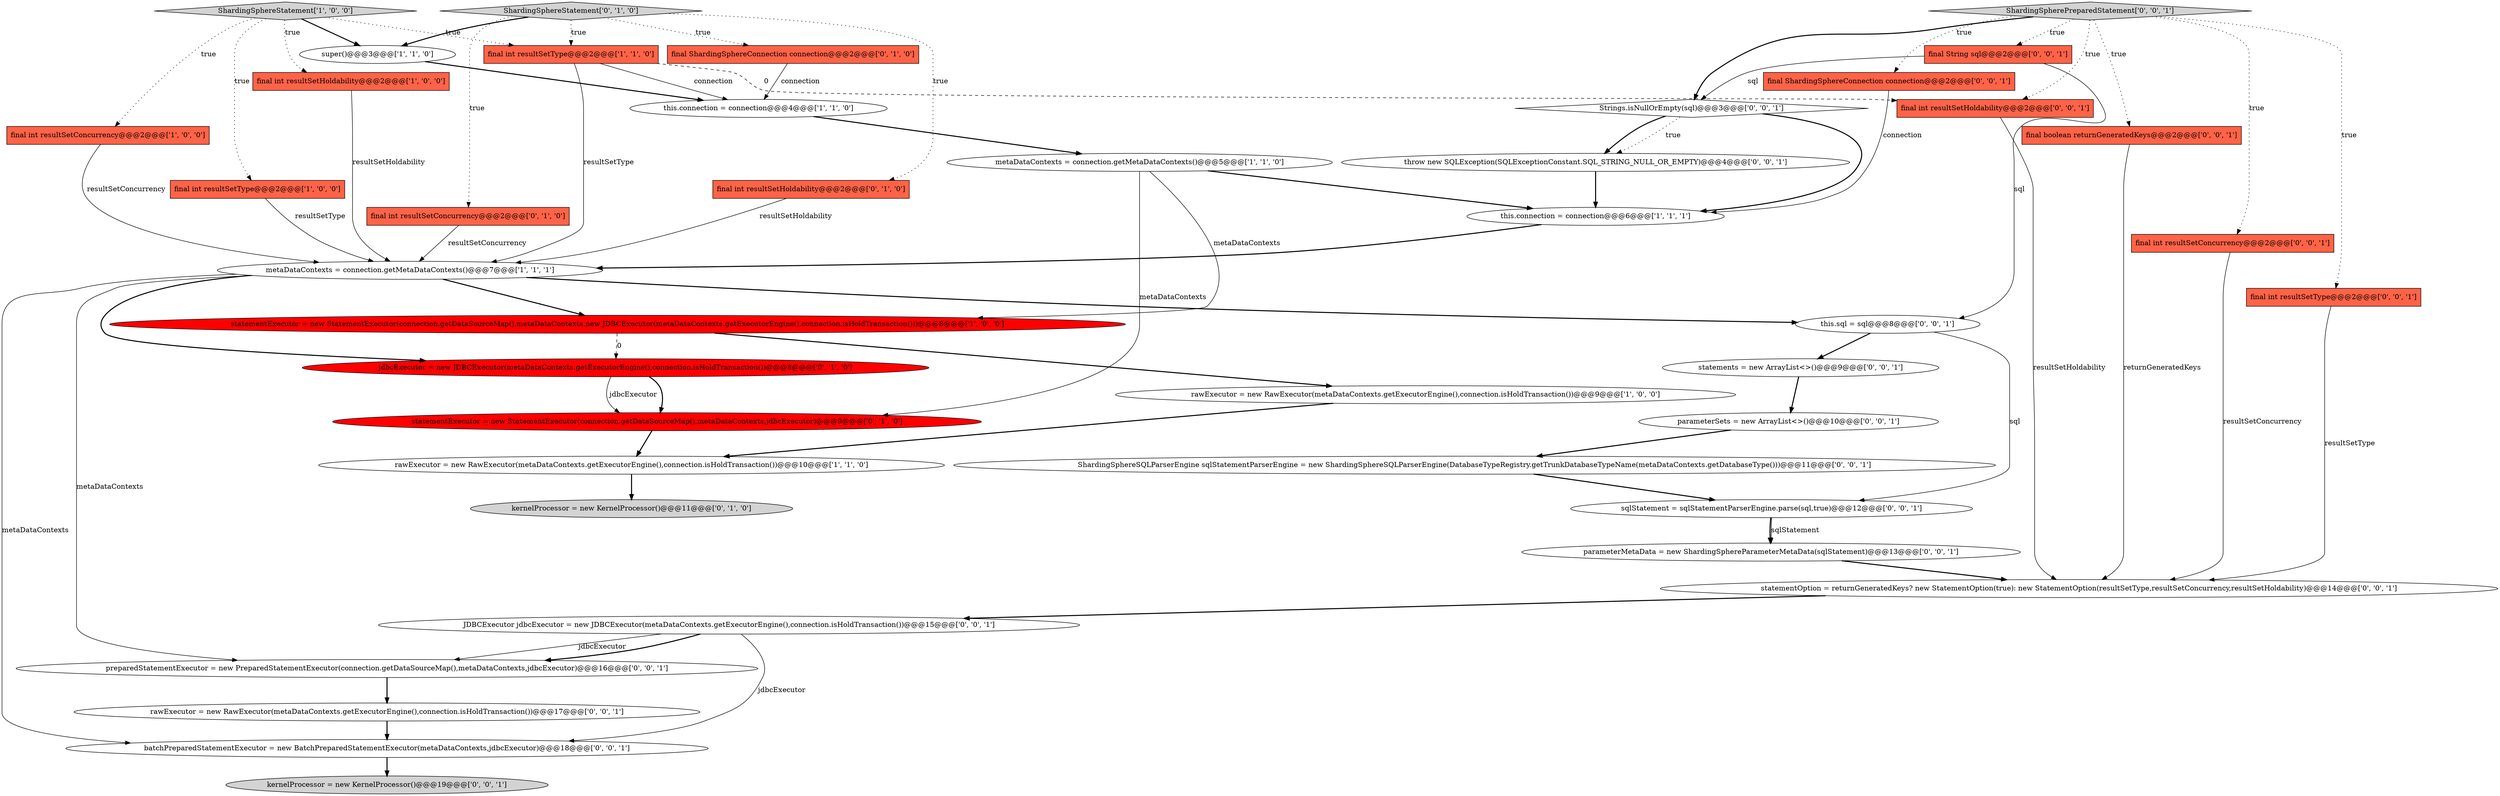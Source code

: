 digraph {
35 [style = filled, label = "sqlStatement = sqlStatementParserEngine.parse(sql,true)@@@12@@@['0', '0', '1']", fillcolor = white, shape = ellipse image = "AAA0AAABBB3BBB"];
2 [style = filled, label = "final int resultSetHoldability@@@2@@@['1', '0', '0']", fillcolor = tomato, shape = box image = "AAA0AAABBB1BBB"];
33 [style = filled, label = "final boolean returnGeneratedKeys@@@2@@@['0', '0', '1']", fillcolor = tomato, shape = box image = "AAA0AAABBB3BBB"];
7 [style = filled, label = "metaDataContexts = connection.getMetaDataContexts()@@@7@@@['1', '1', '1']", fillcolor = white, shape = ellipse image = "AAA0AAABBB1BBB"];
17 [style = filled, label = "jdbcExecutor = new JDBCExecutor(metaDataContexts.getExecutorEngine(),connection.isHoldTransaction())@@@8@@@['0', '1', '0']", fillcolor = red, shape = ellipse image = "AAA1AAABBB2BBB"];
40 [style = filled, label = "final int resultSetHoldability@@@2@@@['0', '0', '1']", fillcolor = tomato, shape = box image = "AAA0AAABBB3BBB"];
29 [style = filled, label = "final ShardingSphereConnection connection@@@2@@@['0', '0', '1']", fillcolor = tomato, shape = box image = "AAA0AAABBB3BBB"];
9 [style = filled, label = "this.connection = connection@@@4@@@['1', '1', '0']", fillcolor = white, shape = ellipse image = "AAA0AAABBB1BBB"];
32 [style = filled, label = "statementOption = returnGeneratedKeys? new StatementOption(true): new StatementOption(resultSetType,resultSetConcurrency,resultSetHoldability)@@@14@@@['0', '0', '1']", fillcolor = white, shape = ellipse image = "AAA0AAABBB3BBB"];
25 [style = filled, label = "Strings.isNullOrEmpty(sql)@@@3@@@['0', '0', '1']", fillcolor = white, shape = diamond image = "AAA0AAABBB3BBB"];
30 [style = filled, label = "throw new SQLException(SQLExceptionConstant.SQL_STRING_NULL_OR_EMPTY)@@@4@@@['0', '0', '1']", fillcolor = white, shape = ellipse image = "AAA0AAABBB3BBB"];
36 [style = filled, label = "parameterMetaData = new ShardingSphereParameterMetaData(sqlStatement)@@@13@@@['0', '0', '1']", fillcolor = white, shape = ellipse image = "AAA0AAABBB3BBB"];
38 [style = filled, label = "statements = new ArrayList<>()@@@9@@@['0', '0', '1']", fillcolor = white, shape = ellipse image = "AAA0AAABBB3BBB"];
15 [style = filled, label = "statementExecutor = new StatementExecutor(connection.getDataSourceMap(),metaDataContexts,jdbcExecutor)@@@9@@@['0', '1', '0']", fillcolor = red, shape = ellipse image = "AAA1AAABBB2BBB"];
13 [style = filled, label = "kernelProcessor = new KernelProcessor()@@@11@@@['0', '1', '0']", fillcolor = lightgray, shape = ellipse image = "AAA0AAABBB2BBB"];
23 [style = filled, label = "ShardingSpherePreparedStatement['0', '0', '1']", fillcolor = lightgray, shape = diamond image = "AAA0AAABBB3BBB"];
26 [style = filled, label = "final int resultSetConcurrency@@@2@@@['0', '0', '1']", fillcolor = tomato, shape = box image = "AAA0AAABBB3BBB"];
14 [style = filled, label = "final ShardingSphereConnection connection@@@2@@@['0', '1', '0']", fillcolor = tomato, shape = box image = "AAA0AAABBB2BBB"];
0 [style = filled, label = "ShardingSphereStatement['1', '0', '0']", fillcolor = lightgray, shape = diamond image = "AAA0AAABBB1BBB"];
19 [style = filled, label = "final int resultSetHoldability@@@2@@@['0', '1', '0']", fillcolor = tomato, shape = box image = "AAA0AAABBB2BBB"];
1 [style = filled, label = "rawExecutor = new RawExecutor(metaDataContexts.getExecutorEngine(),connection.isHoldTransaction())@@@10@@@['1', '1', '0']", fillcolor = white, shape = ellipse image = "AAA0AAABBB1BBB"];
22 [style = filled, label = "batchPreparedStatementExecutor = new BatchPreparedStatementExecutor(metaDataContexts,jdbcExecutor)@@@18@@@['0', '0', '1']", fillcolor = white, shape = ellipse image = "AAA0AAABBB3BBB"];
28 [style = filled, label = "kernelProcessor = new KernelProcessor()@@@19@@@['0', '0', '1']", fillcolor = lightgray, shape = ellipse image = "AAA0AAABBB3BBB"];
27 [style = filled, label = "rawExecutor = new RawExecutor(metaDataContexts.getExecutorEngine(),connection.isHoldTransaction())@@@17@@@['0', '0', '1']", fillcolor = white, shape = ellipse image = "AAA0AAABBB3BBB"];
12 [style = filled, label = "statementExecutor = new StatementExecutor(connection.getDataSourceMap(),metaDataContexts,new JDBCExecutor(metaDataContexts.getExecutorEngine(),connection.isHoldTransaction()))@@@8@@@['1', '0', '0']", fillcolor = red, shape = ellipse image = "AAA1AAABBB1BBB"];
20 [style = filled, label = "preparedStatementExecutor = new PreparedStatementExecutor(connection.getDataSourceMap(),metaDataContexts,jdbcExecutor)@@@16@@@['0', '0', '1']", fillcolor = white, shape = ellipse image = "AAA0AAABBB3BBB"];
10 [style = filled, label = "final int resultSetType@@@2@@@['1', '1', '0']", fillcolor = tomato, shape = box image = "AAA0AAABBB1BBB"];
37 [style = filled, label = "ShardingSphereSQLParserEngine sqlStatementParserEngine = new ShardingSphereSQLParserEngine(DatabaseTypeRegistry.getTrunkDatabaseTypeName(metaDataContexts.getDatabaseType()))@@@11@@@['0', '0', '1']", fillcolor = white, shape = ellipse image = "AAA0AAABBB3BBB"];
18 [style = filled, label = "ShardingSphereStatement['0', '1', '0']", fillcolor = lightgray, shape = diamond image = "AAA0AAABBB2BBB"];
24 [style = filled, label = "JDBCExecutor jdbcExecutor = new JDBCExecutor(metaDataContexts.getExecutorEngine(),connection.isHoldTransaction())@@@15@@@['0', '0', '1']", fillcolor = white, shape = ellipse image = "AAA0AAABBB3BBB"];
11 [style = filled, label = "this.connection = connection@@@6@@@['1', '1', '1']", fillcolor = white, shape = ellipse image = "AAA0AAABBB1BBB"];
34 [style = filled, label = "parameterSets = new ArrayList<>()@@@10@@@['0', '0', '1']", fillcolor = white, shape = ellipse image = "AAA0AAABBB3BBB"];
39 [style = filled, label = "final int resultSetType@@@2@@@['0', '0', '1']", fillcolor = tomato, shape = box image = "AAA0AAABBB3BBB"];
3 [style = filled, label = "final int resultSetConcurrency@@@2@@@['1', '0', '0']", fillcolor = tomato, shape = box image = "AAA0AAABBB1BBB"];
4 [style = filled, label = "final int resultSetType@@@2@@@['1', '0', '0']", fillcolor = tomato, shape = box image = "AAA0AAABBB1BBB"];
5 [style = filled, label = "metaDataContexts = connection.getMetaDataContexts()@@@5@@@['1', '1', '0']", fillcolor = white, shape = ellipse image = "AAA0AAABBB1BBB"];
31 [style = filled, label = "final String sql@@@2@@@['0', '0', '1']", fillcolor = tomato, shape = box image = "AAA0AAABBB3BBB"];
6 [style = filled, label = "rawExecutor = new RawExecutor(metaDataContexts.getExecutorEngine(),connection.isHoldTransaction())@@@9@@@['1', '0', '0']", fillcolor = white, shape = ellipse image = "AAA0AAABBB1BBB"];
8 [style = filled, label = "super()@@@3@@@['1', '1', '0']", fillcolor = white, shape = ellipse image = "AAA0AAABBB1BBB"];
16 [style = filled, label = "final int resultSetConcurrency@@@2@@@['0', '1', '0']", fillcolor = tomato, shape = box image = "AAA0AAABBB2BBB"];
21 [style = filled, label = "this.sql = sql@@@8@@@['0', '0', '1']", fillcolor = white, shape = ellipse image = "AAA0AAABBB3BBB"];
14->9 [style = solid, label="connection"];
35->36 [style = solid, label="sqlStatement"];
23->25 [style = bold, label=""];
5->12 [style = solid, label="metaDataContexts"];
7->17 [style = bold, label=""];
0->10 [style = dotted, label="true"];
4->7 [style = solid, label="resultSetType"];
7->12 [style = bold, label=""];
18->16 [style = dotted, label="true"];
25->30 [style = bold, label=""];
31->21 [style = solid, label="sql"];
5->15 [style = solid, label="metaDataContexts"];
31->25 [style = solid, label="sql"];
29->11 [style = solid, label="connection"];
0->4 [style = dotted, label="true"];
24->22 [style = solid, label="jdbcExecutor"];
18->19 [style = dotted, label="true"];
3->7 [style = solid, label="resultSetConcurrency"];
12->17 [style = dashed, label="0"];
36->32 [style = bold, label=""];
22->28 [style = bold, label=""];
7->22 [style = solid, label="metaDataContexts"];
40->32 [style = solid, label="resultSetHoldability"];
12->6 [style = bold, label=""];
27->22 [style = bold, label=""];
24->20 [style = solid, label="jdbcExecutor"];
1->13 [style = bold, label=""];
18->14 [style = dotted, label="true"];
21->38 [style = bold, label=""];
33->32 [style = solid, label="returnGeneratedKeys"];
20->27 [style = bold, label=""];
24->20 [style = bold, label=""];
18->10 [style = dotted, label="true"];
23->40 [style = dotted, label="true"];
23->39 [style = dotted, label="true"];
6->1 [style = bold, label=""];
30->11 [style = bold, label=""];
26->32 [style = solid, label="resultSetConcurrency"];
16->7 [style = solid, label="resultSetConcurrency"];
19->7 [style = solid, label="resultSetHoldability"];
21->35 [style = solid, label="sql"];
23->26 [style = dotted, label="true"];
10->40 [style = dashed, label="0"];
2->7 [style = solid, label="resultSetHoldability"];
34->37 [style = bold, label=""];
25->11 [style = bold, label=""];
7->20 [style = solid, label="metaDataContexts"];
0->8 [style = bold, label=""];
8->9 [style = bold, label=""];
17->15 [style = bold, label=""];
38->34 [style = bold, label=""];
10->9 [style = solid, label="connection"];
9->5 [style = bold, label=""];
10->7 [style = solid, label="resultSetType"];
7->21 [style = bold, label=""];
5->11 [style = bold, label=""];
18->8 [style = bold, label=""];
0->3 [style = dotted, label="true"];
37->35 [style = bold, label=""];
35->36 [style = bold, label=""];
0->2 [style = dotted, label="true"];
23->29 [style = dotted, label="true"];
23->33 [style = dotted, label="true"];
39->32 [style = solid, label="resultSetType"];
32->24 [style = bold, label=""];
25->30 [style = dotted, label="true"];
23->31 [style = dotted, label="true"];
17->15 [style = solid, label="jdbcExecutor"];
11->7 [style = bold, label=""];
15->1 [style = bold, label=""];
}
